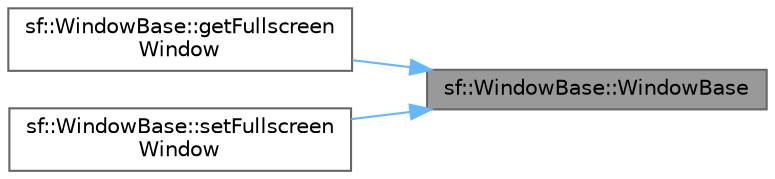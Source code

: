 digraph "sf::WindowBase::WindowBase"
{
 // LATEX_PDF_SIZE
  bgcolor="transparent";
  edge [fontname=Helvetica,fontsize=10,labelfontname=Helvetica,labelfontsize=10];
  node [fontname=Helvetica,fontsize=10,shape=box,height=0.2,width=0.4];
  rankdir="RL";
  Node1 [id="Node000001",label="sf::WindowBase::WindowBase",height=0.2,width=0.4,color="gray40", fillcolor="grey60", style="filled", fontcolor="black",tooltip="Default constructor."];
  Node1 -> Node2 [id="edge1_Node000001_Node000002",dir="back",color="steelblue1",style="solid",tooltip=" "];
  Node2 [id="Node000002",label="sf::WindowBase::getFullscreen\lWindow",height=0.2,width=0.4,color="grey40", fillcolor="white", style="filled",URL="$classsf_1_1_window_base.html#a9ab142ed410d878b0653f73e4b1e64cc",tooltip="Get the fullscreen window."];
  Node1 -> Node3 [id="edge2_Node000001_Node000003",dir="back",color="steelblue1",style="solid",tooltip=" "];
  Node3 [id="Node000003",label="sf::WindowBase::setFullscreen\lWindow",height=0.2,width=0.4,color="grey40", fillcolor="white", style="filled",URL="$classsf_1_1_window_base.html#a7b46880145132c7ea0934a9319febf00",tooltip="Set a window as the fullscreen window."];
}
